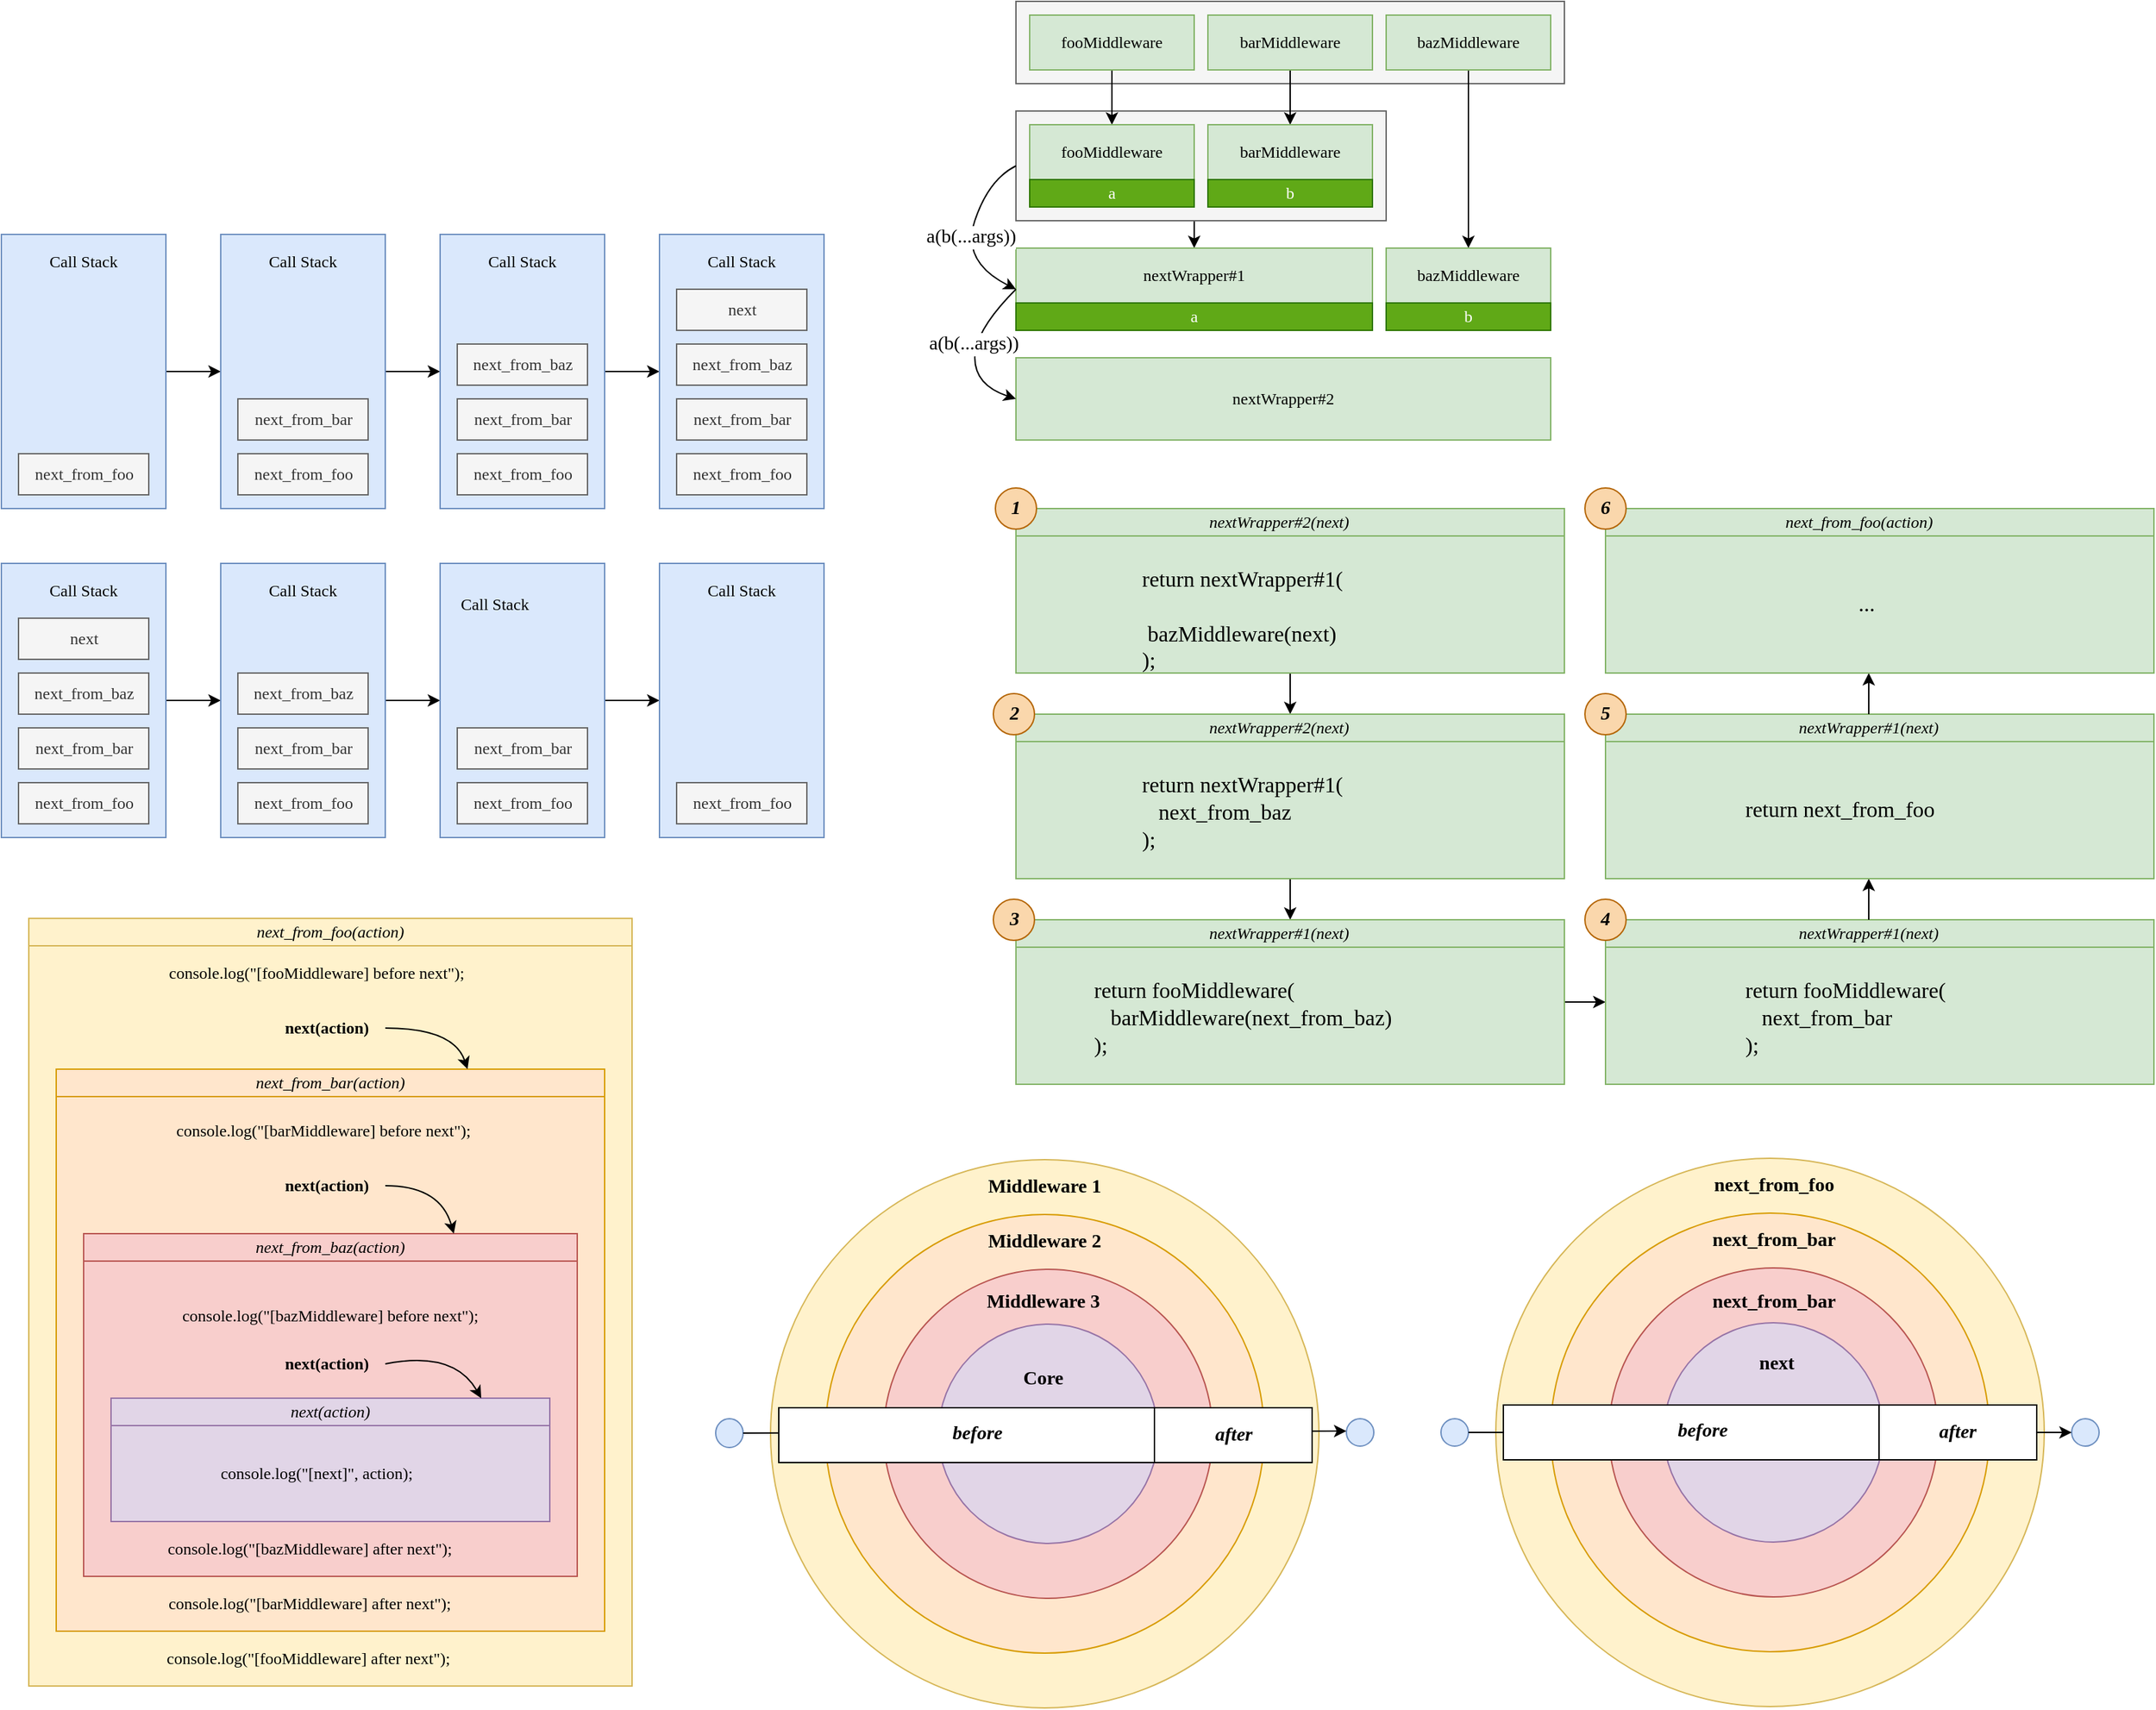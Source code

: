 <mxfile version="12.3.2" type="device" pages="1"><diagram id="9byrJRSOt-h7CzCSU6AL" name="第 1 页"><mxGraphModel dx="1186" dy="600" grid="1" gridSize="10" guides="1" tooltips="1" connect="1" arrows="1" fold="1" page="1" pageScale="1" pageWidth="850" pageHeight="1100" math="0" shadow="0"><root><mxCell id="0"/><mxCell id="1" parent="0"/><mxCell id="DPBOcUH_coimcMiVugXV-199" style="edgeStyle=orthogonalEdgeStyle;rounded=0;orthogonalLoop=1;jettySize=auto;html=1;exitX=0.5;exitY=1;exitDx=0;exitDy=0;entryX=0.5;entryY=0;entryDx=0;entryDy=0;strokeWidth=1;fontFamily=Verdana;fontSize=14;" parent="1" source="DPBOcUH_coimcMiVugXV-177" target="DPBOcUH_coimcMiVugXV-184" edge="1"><mxGeometry relative="1" as="geometry"/></mxCell><mxCell id="DPBOcUH_coimcMiVugXV-177" value="" style="rounded=0;whiteSpace=wrap;html=1;fontFamily=Verdana;fontSize=14;fillColor=#f5f5f5;strokeColor=#666666;fontColor=#333333;" parent="1" vertex="1"><mxGeometry x="780" y="150" width="270" height="80" as="geometry"/></mxCell><mxCell id="DPBOcUH_coimcMiVugXV-5" value="" style="rounded=0;whiteSpace=wrap;html=1;fillColor=#f5f5f5;strokeColor=#666666;fontColor=#333333;fontFamily=Verdana;" parent="1" vertex="1"><mxGeometry x="780" y="70" width="400" height="60" as="geometry"/></mxCell><mxCell id="DPBOcUH_coimcMiVugXV-201" style="edgeStyle=orthogonalEdgeStyle;rounded=0;orthogonalLoop=1;jettySize=auto;html=1;exitX=0.5;exitY=1;exitDx=0;exitDy=0;strokeWidth=1;fontFamily=Verdana;fontSize=14;" parent="1" source="DPBOcUH_coimcMiVugXV-1" target="DPBOcUH_coimcMiVugXV-8" edge="1"><mxGeometry relative="1" as="geometry"/></mxCell><mxCell id="DPBOcUH_coimcMiVugXV-1" value="fooMiddleware" style="rounded=0;whiteSpace=wrap;html=1;fillColor=#d5e8d4;strokeColor=#82b366;fontFamily=Verdana;" parent="1" vertex="1"><mxGeometry x="790" y="80" width="120" height="40" as="geometry"/></mxCell><mxCell id="DPBOcUH_coimcMiVugXV-200" style="edgeStyle=orthogonalEdgeStyle;rounded=0;orthogonalLoop=1;jettySize=auto;html=1;exitX=0.5;exitY=1;exitDx=0;exitDy=0;strokeWidth=1;fontFamily=Verdana;fontSize=14;" parent="1" source="DPBOcUH_coimcMiVugXV-3" target="DPBOcUH_coimcMiVugXV-186" edge="1"><mxGeometry relative="1" as="geometry"/></mxCell><mxCell id="DPBOcUH_coimcMiVugXV-3" value="bazMiddleware" style="rounded=0;whiteSpace=wrap;html=1;fillColor=#d5e8d4;strokeColor=#82b366;fontFamily=Verdana;" parent="1" vertex="1"><mxGeometry x="1050" y="80" width="120" height="40" as="geometry"/></mxCell><mxCell id="DPBOcUH_coimcMiVugXV-202" style="edgeStyle=orthogonalEdgeStyle;rounded=0;orthogonalLoop=1;jettySize=auto;html=1;exitX=0.5;exitY=1;exitDx=0;exitDy=0;strokeWidth=1;fontFamily=Verdana;fontSize=14;" parent="1" source="DPBOcUH_coimcMiVugXV-4" target="DPBOcUH_coimcMiVugXV-9" edge="1"><mxGeometry relative="1" as="geometry"/></mxCell><mxCell id="DPBOcUH_coimcMiVugXV-4" value="barMiddleware" style="rounded=0;whiteSpace=wrap;html=1;fillColor=#d5e8d4;strokeColor=#82b366;fontFamily=Verdana;" parent="1" vertex="1"><mxGeometry x="920" y="80" width="120" height="40" as="geometry"/></mxCell><mxCell id="DPBOcUH_coimcMiVugXV-8" value="fooMiddleware" style="rounded=0;whiteSpace=wrap;html=1;fillColor=#d5e8d4;strokeColor=#82b366;fontFamily=Verdana;" parent="1" vertex="1"><mxGeometry x="790" y="160" width="120" height="40" as="geometry"/></mxCell><mxCell id="DPBOcUH_coimcMiVugXV-9" value="barMiddleware" style="rounded=0;whiteSpace=wrap;html=1;fillColor=#d5e8d4;strokeColor=#82b366;fontFamily=Verdana;" parent="1" vertex="1"><mxGeometry x="920" y="160" width="120" height="40" as="geometry"/></mxCell><mxCell id="DPBOcUH_coimcMiVugXV-10" value="a" style="rounded=0;whiteSpace=wrap;html=1;fillColor=#60a917;strokeColor=#2D7600;fontColor=#ffffff;fontFamily=Verdana;" parent="1" vertex="1"><mxGeometry x="790" y="200" width="120" height="20" as="geometry"/></mxCell><mxCell id="DPBOcUH_coimcMiVugXV-11" value="b" style="rounded=0;whiteSpace=wrap;html=1;fillColor=#60a917;strokeColor=#2D7600;fontColor=#ffffff;fontFamily=Verdana;" parent="1" vertex="1"><mxGeometry x="920" y="200" width="120" height="20" as="geometry"/></mxCell><mxCell id="DPBOcUH_coimcMiVugXV-36" value="" style="edgeStyle=orthogonalEdgeStyle;rounded=0;orthogonalLoop=1;jettySize=auto;html=1;exitX=1;exitY=0.5;exitDx=0;exitDy=0;entryX=0;entryY=0.5;entryDx=0;entryDy=0;fontFamily=Verdana;" parent="1" source="DPBOcUH_coimcMiVugXV-26" target="DPBOcUH_coimcMiVugXV-32" edge="1"><mxGeometry relative="1" as="geometry"/></mxCell><mxCell id="DPBOcUH_coimcMiVugXV-26" value="" style="rounded=0;whiteSpace=wrap;html=1;fillColor=#dae8fc;strokeColor=#6c8ebf;fontFamily=Verdana;" parent="1" vertex="1"><mxGeometry x="40" y="240" width="120" height="200" as="geometry"/></mxCell><mxCell id="DPBOcUH_coimcMiVugXV-27" value="Call Stack" style="text;html=1;strokeColor=none;fillColor=none;align=center;verticalAlign=middle;whiteSpace=wrap;rounded=0;fontFamily=Verdana;" parent="1" vertex="1"><mxGeometry x="65" y="250" width="70" height="20" as="geometry"/></mxCell><mxCell id="DPBOcUH_coimcMiVugXV-28" value="next_from_foo" style="rounded=0;whiteSpace=wrap;html=1;fillColor=#f5f5f5;strokeColor=#666666;fontColor=#333333;fontFamily=Verdana;" parent="1" vertex="1"><mxGeometry x="52.5" y="400" width="95" height="30" as="geometry"/></mxCell><mxCell id="DPBOcUH_coimcMiVugXV-46" style="edgeStyle=orthogonalEdgeStyle;rounded=0;orthogonalLoop=1;jettySize=auto;html=1;exitX=1;exitY=0.5;exitDx=0;exitDy=0;entryX=0;entryY=0.5;entryDx=0;entryDy=0;fontFamily=Verdana;" parent="1" source="DPBOcUH_coimcMiVugXV-32" target="DPBOcUH_coimcMiVugXV-38" edge="1"><mxGeometry relative="1" as="geometry"/></mxCell><mxCell id="DPBOcUH_coimcMiVugXV-32" value="" style="rounded=0;whiteSpace=wrap;html=1;fillColor=#dae8fc;strokeColor=#6c8ebf;fontFamily=Verdana;" parent="1" vertex="1"><mxGeometry x="200" y="240" width="120" height="200" as="geometry"/></mxCell><mxCell id="DPBOcUH_coimcMiVugXV-33" value="Call Stack" style="text;html=1;strokeColor=none;fillColor=none;align=center;verticalAlign=middle;whiteSpace=wrap;rounded=0;fontFamily=Verdana;" parent="1" vertex="1"><mxGeometry x="220" y="250" width="80" height="20" as="geometry"/></mxCell><mxCell id="DPBOcUH_coimcMiVugXV-34" value="next_from_foo" style="rounded=0;whiteSpace=wrap;html=1;fillColor=#f5f5f5;strokeColor=#666666;fontColor=#333333;fontFamily=Verdana;" parent="1" vertex="1"><mxGeometry x="212.5" y="400" width="95" height="30" as="geometry"/></mxCell><mxCell id="DPBOcUH_coimcMiVugXV-35" value="next_from_bar" style="rounded=0;whiteSpace=wrap;html=1;fillColor=#f5f5f5;strokeColor=#666666;fontColor=#333333;fontFamily=Verdana;" parent="1" vertex="1"><mxGeometry x="212.5" y="360" width="95" height="30" as="geometry"/></mxCell><mxCell id="DPBOcUH_coimcMiVugXV-59" style="edgeStyle=orthogonalEdgeStyle;rounded=0;orthogonalLoop=1;jettySize=auto;html=1;exitX=1;exitY=0.5;exitDx=0;exitDy=0;fontFamily=Verdana;" parent="1" source="DPBOcUH_coimcMiVugXV-38" target="DPBOcUH_coimcMiVugXV-54" edge="1"><mxGeometry relative="1" as="geometry"/></mxCell><mxCell id="DPBOcUH_coimcMiVugXV-38" value="" style="rounded=0;whiteSpace=wrap;html=1;fillColor=#dae8fc;strokeColor=#6c8ebf;fontFamily=Verdana;" parent="1" vertex="1"><mxGeometry x="360" y="240" width="120" height="200" as="geometry"/></mxCell><mxCell id="DPBOcUH_coimcMiVugXV-39" value="Call Stack" style="text;html=1;strokeColor=none;fillColor=none;align=center;verticalAlign=middle;whiteSpace=wrap;rounded=0;fontFamily=Verdana;" parent="1" vertex="1"><mxGeometry x="385" y="250" width="70" height="20" as="geometry"/></mxCell><mxCell id="DPBOcUH_coimcMiVugXV-40" value="next_from_foo" style="rounded=0;whiteSpace=wrap;html=1;fillColor=#f5f5f5;strokeColor=#666666;fontColor=#333333;fontFamily=Verdana;" parent="1" vertex="1"><mxGeometry x="372.5" y="400" width="95" height="30" as="geometry"/></mxCell><mxCell id="DPBOcUH_coimcMiVugXV-41" value="next_from_bar" style="rounded=0;whiteSpace=wrap;html=1;fillColor=#f5f5f5;strokeColor=#666666;fontColor=#333333;fontFamily=Verdana;" parent="1" vertex="1"><mxGeometry x="372.5" y="360" width="95" height="30" as="geometry"/></mxCell><mxCell id="DPBOcUH_coimcMiVugXV-47" value="next_from_baz" style="rounded=0;whiteSpace=wrap;html=1;fillColor=#f5f5f5;strokeColor=#666666;fontColor=#333333;fontFamily=Verdana;" parent="1" vertex="1"><mxGeometry x="372.5" y="320" width="95" height="30" as="geometry"/></mxCell><mxCell id="DPBOcUH_coimcMiVugXV-54" value="" style="rounded=0;whiteSpace=wrap;html=1;fillColor=#dae8fc;strokeColor=#6c8ebf;fontFamily=Verdana;" parent="1" vertex="1"><mxGeometry x="520" y="240" width="120" height="200" as="geometry"/></mxCell><mxCell id="DPBOcUH_coimcMiVugXV-55" value="Call Stack" style="text;html=1;strokeColor=none;fillColor=none;align=center;verticalAlign=middle;whiteSpace=wrap;rounded=0;fontFamily=Verdana;" parent="1" vertex="1"><mxGeometry x="545" y="250" width="70" height="20" as="geometry"/></mxCell><mxCell id="DPBOcUH_coimcMiVugXV-56" value="next_from_foo" style="rounded=0;whiteSpace=wrap;html=1;fillColor=#f5f5f5;strokeColor=#666666;fontColor=#333333;fontFamily=Verdana;" parent="1" vertex="1"><mxGeometry x="532.5" y="400" width="95" height="30" as="geometry"/></mxCell><mxCell id="DPBOcUH_coimcMiVugXV-57" value="next_from_bar" style="rounded=0;whiteSpace=wrap;html=1;fillColor=#f5f5f5;strokeColor=#666666;fontColor=#333333;fontFamily=Verdana;" parent="1" vertex="1"><mxGeometry x="532.5" y="360" width="95" height="30" as="geometry"/></mxCell><mxCell id="DPBOcUH_coimcMiVugXV-58" value="next_from_baz" style="rounded=0;whiteSpace=wrap;html=1;fillColor=#f5f5f5;strokeColor=#666666;fontColor=#333333;fontFamily=Verdana;" parent="1" vertex="1"><mxGeometry x="532.5" y="320" width="95" height="30" as="geometry"/></mxCell><mxCell id="DPBOcUH_coimcMiVugXV-60" value="next" style="rounded=0;whiteSpace=wrap;html=1;fillColor=#f5f5f5;strokeColor=#666666;fontColor=#333333;fontFamily=Verdana;" parent="1" vertex="1"><mxGeometry x="532.5" y="280" width="95" height="30" as="geometry"/></mxCell><mxCell id="DPBOcUH_coimcMiVugXV-80" style="edgeStyle=orthogonalEdgeStyle;rounded=0;orthogonalLoop=1;jettySize=auto;html=1;exitX=1;exitY=0.5;exitDx=0;exitDy=0;entryX=0;entryY=0.5;entryDx=0;entryDy=0;fontFamily=Verdana;" parent="1" source="DPBOcUH_coimcMiVugXV-62" target="DPBOcUH_coimcMiVugXV-68" edge="1"><mxGeometry relative="1" as="geometry"/></mxCell><mxCell id="DPBOcUH_coimcMiVugXV-62" value="" style="rounded=0;whiteSpace=wrap;html=1;fillColor=#dae8fc;strokeColor=#6c8ebf;fontFamily=Verdana;" parent="1" vertex="1"><mxGeometry x="40" y="480" width="120" height="200" as="geometry"/></mxCell><mxCell id="DPBOcUH_coimcMiVugXV-63" value="Call Stack" style="text;html=1;strokeColor=none;fillColor=none;align=center;verticalAlign=middle;whiteSpace=wrap;rounded=0;fontFamily=Verdana;" parent="1" vertex="1"><mxGeometry x="65" y="490" width="70" height="20" as="geometry"/></mxCell><mxCell id="DPBOcUH_coimcMiVugXV-64" value="next_from_foo" style="rounded=0;whiteSpace=wrap;html=1;fillColor=#f5f5f5;strokeColor=#666666;fontColor=#333333;fontFamily=Verdana;" parent="1" vertex="1"><mxGeometry x="52.5" y="640" width="95" height="30" as="geometry"/></mxCell><mxCell id="DPBOcUH_coimcMiVugXV-65" value="next_from_bar" style="rounded=0;whiteSpace=wrap;html=1;fillColor=#f5f5f5;strokeColor=#666666;fontColor=#333333;fontFamily=Verdana;" parent="1" vertex="1"><mxGeometry x="52.5" y="600" width="95" height="30" as="geometry"/></mxCell><mxCell id="DPBOcUH_coimcMiVugXV-66" value="next_from_baz" style="rounded=0;whiteSpace=wrap;html=1;fillColor=#f5f5f5;strokeColor=#666666;fontColor=#333333;fontFamily=Verdana;" parent="1" vertex="1"><mxGeometry x="52.5" y="560" width="95" height="30" as="geometry"/></mxCell><mxCell id="DPBOcUH_coimcMiVugXV-67" value="next" style="rounded=0;whiteSpace=wrap;html=1;fillColor=#f5f5f5;strokeColor=#666666;fontColor=#333333;fontFamily=Verdana;" parent="1" vertex="1"><mxGeometry x="52.5" y="520" width="95" height="30" as="geometry"/></mxCell><mxCell id="DPBOcUH_coimcMiVugXV-81" style="edgeStyle=orthogonalEdgeStyle;rounded=0;orthogonalLoop=1;jettySize=auto;html=1;exitX=1;exitY=0.5;exitDx=0;exitDy=0;entryX=0;entryY=0.5;entryDx=0;entryDy=0;fontFamily=Verdana;" parent="1" source="DPBOcUH_coimcMiVugXV-68" target="DPBOcUH_coimcMiVugXV-73" edge="1"><mxGeometry relative="1" as="geometry"/></mxCell><mxCell id="DPBOcUH_coimcMiVugXV-68" value="" style="rounded=0;whiteSpace=wrap;html=1;fillColor=#dae8fc;strokeColor=#6c8ebf;fontFamily=Verdana;" parent="1" vertex="1"><mxGeometry x="200" y="480" width="120" height="200" as="geometry"/></mxCell><mxCell id="DPBOcUH_coimcMiVugXV-69" value="Call Stack" style="text;html=1;strokeColor=none;fillColor=none;align=center;verticalAlign=middle;whiteSpace=wrap;rounded=0;fontFamily=Verdana;" parent="1" vertex="1"><mxGeometry x="225" y="490" width="70" height="20" as="geometry"/></mxCell><mxCell id="DPBOcUH_coimcMiVugXV-70" value="next_from_foo" style="rounded=0;whiteSpace=wrap;html=1;fillColor=#f5f5f5;strokeColor=#666666;fontColor=#333333;fontFamily=Verdana;" parent="1" vertex="1"><mxGeometry x="212.5" y="640" width="95" height="30" as="geometry"/></mxCell><mxCell id="DPBOcUH_coimcMiVugXV-71" value="next_from_bar" style="rounded=0;whiteSpace=wrap;html=1;fillColor=#f5f5f5;strokeColor=#666666;fontColor=#333333;fontFamily=Verdana;" parent="1" vertex="1"><mxGeometry x="212.5" y="600" width="95" height="30" as="geometry"/></mxCell><mxCell id="DPBOcUH_coimcMiVugXV-72" value="next_from_baz" style="rounded=0;whiteSpace=wrap;html=1;fillColor=#f5f5f5;strokeColor=#666666;fontColor=#333333;fontFamily=Verdana;" parent="1" vertex="1"><mxGeometry x="212.5" y="560" width="95" height="30" as="geometry"/></mxCell><mxCell id="DPBOcUH_coimcMiVugXV-82" style="edgeStyle=orthogonalEdgeStyle;rounded=0;orthogonalLoop=1;jettySize=auto;html=1;exitX=1;exitY=0.5;exitDx=0;exitDy=0;entryX=0;entryY=0.5;entryDx=0;entryDy=0;fontFamily=Verdana;" parent="1" source="DPBOcUH_coimcMiVugXV-73" target="DPBOcUH_coimcMiVugXV-77" edge="1"><mxGeometry relative="1" as="geometry"/></mxCell><mxCell id="DPBOcUH_coimcMiVugXV-73" value="" style="rounded=0;whiteSpace=wrap;html=1;fillColor=#dae8fc;strokeColor=#6c8ebf;fontFamily=Verdana;" parent="1" vertex="1"><mxGeometry x="360" y="480" width="120" height="200" as="geometry"/></mxCell><mxCell id="DPBOcUH_coimcMiVugXV-74" value="Call Stack" style="text;html=1;strokeColor=none;fillColor=none;align=center;verticalAlign=middle;whiteSpace=wrap;rounded=0;fontFamily=Verdana;" parent="1" vertex="1"><mxGeometry x="365" y="500" width="70" height="20" as="geometry"/></mxCell><mxCell id="DPBOcUH_coimcMiVugXV-75" value="next_from_foo" style="rounded=0;whiteSpace=wrap;html=1;fillColor=#f5f5f5;strokeColor=#666666;fontColor=#333333;fontFamily=Verdana;" parent="1" vertex="1"><mxGeometry x="372.5" y="640" width="95" height="30" as="geometry"/></mxCell><mxCell id="DPBOcUH_coimcMiVugXV-76" value="next_from_bar" style="rounded=0;whiteSpace=wrap;html=1;fillColor=#f5f5f5;strokeColor=#666666;fontColor=#333333;fontFamily=Verdana;" parent="1" vertex="1"><mxGeometry x="372.5" y="600" width="95" height="30" as="geometry"/></mxCell><mxCell id="DPBOcUH_coimcMiVugXV-77" value="" style="rounded=0;whiteSpace=wrap;html=1;fillColor=#dae8fc;strokeColor=#6c8ebf;fontFamily=Verdana;" parent="1" vertex="1"><mxGeometry x="520" y="480" width="120" height="200" as="geometry"/></mxCell><mxCell id="DPBOcUH_coimcMiVugXV-79" value="next_from_foo" style="rounded=0;whiteSpace=wrap;html=1;fillColor=#f5f5f5;strokeColor=#666666;fontColor=#333333;fontFamily=Verdana;imageWidth=24;" parent="1" vertex="1"><mxGeometry x="532.5" y="640" width="95" height="30" as="geometry"/></mxCell><mxCell id="DPBOcUH_coimcMiVugXV-83" value="" style="rounded=0;whiteSpace=wrap;html=1;fillColor=#fff2cc;strokeColor=#d6b656;fontFamily=Verdana;" parent="1" vertex="1"><mxGeometry x="60" y="739" width="440" height="560" as="geometry"/></mxCell><mxCell id="DPBOcUH_coimcMiVugXV-86" value="&lt;i&gt;next_from_foo(action)&lt;/i&gt;" style="rounded=0;whiteSpace=wrap;html=1;fillColor=#fff2cc;fontFamily=Verdana;strokeColor=#d6b656;" parent="1" vertex="1"><mxGeometry x="60" y="739" width="440" height="20" as="geometry"/></mxCell><mxCell id="DPBOcUH_coimcMiVugXV-88" value="" style="rounded=0;whiteSpace=wrap;html=1;fillColor=#ffe6cc;strokeColor=#d79b00;fontFamily=Verdana;" parent="1" vertex="1"><mxGeometry x="80" y="849" width="400" height="410" as="geometry"/></mxCell><mxCell id="DPBOcUH_coimcMiVugXV-89" value="&lt;i&gt;next_from_bar(action)&lt;/i&gt;" style="rounded=0;whiteSpace=wrap;html=1;fillColor=#ffe6cc;fontFamily=Verdana;strokeColor=#d79b00;" parent="1" vertex="1"><mxGeometry x="80" y="849" width="400" height="20" as="geometry"/></mxCell><mxCell id="DPBOcUH_coimcMiVugXV-90" value="" style="rounded=0;whiteSpace=wrap;html=1;fillColor=#f8cecc;strokeColor=#b85450;fontFamily=Verdana;" parent="1" vertex="1"><mxGeometry x="100" y="969" width="360" height="250" as="geometry"/></mxCell><mxCell id="DPBOcUH_coimcMiVugXV-91" value="&lt;i&gt;next_from_baz&lt;/i&gt;&lt;i&gt;(action)&lt;/i&gt;" style="rounded=0;whiteSpace=wrap;html=1;fillColor=#f8cecc;fontFamily=Verdana;strokeColor=#b85450;" parent="1" vertex="1"><mxGeometry x="100" y="969" width="360" height="20" as="geometry"/></mxCell><mxCell id="DPBOcUH_coimcMiVugXV-92" value="" style="rounded=0;whiteSpace=wrap;html=1;fillColor=#e1d5e7;strokeColor=#9673a6;fontFamily=Verdana;" parent="1" vertex="1"><mxGeometry x="120" y="1089" width="320" height="90" as="geometry"/></mxCell><mxCell id="DPBOcUH_coimcMiVugXV-93" value="&lt;i&gt;next&lt;/i&gt;&lt;i&gt;(action)&lt;/i&gt;" style="rounded=0;whiteSpace=wrap;html=1;fillColor=#e1d5e7;fontFamily=Verdana;strokeColor=#9673a6;" parent="1" vertex="1"><mxGeometry x="120" y="1089" width="320" height="20" as="geometry"/></mxCell><mxCell id="DPBOcUH_coimcMiVugXV-94" value="console.log(&quot;[fooMiddleware] before next&quot;);" style="text;html=1;strokeColor=none;fillColor=none;align=center;verticalAlign=middle;whiteSpace=wrap;rounded=0;fontFamily=Verdana;" parent="1" vertex="1"><mxGeometry x="95" y="769" width="350" height="20" as="geometry"/></mxCell><mxCell id="DPBOcUH_coimcMiVugXV-95" value="console.log(&quot;[barMiddleware] before next&quot;);" style="text;html=1;strokeColor=none;fillColor=none;align=center;verticalAlign=middle;whiteSpace=wrap;rounded=0;fontFamily=Verdana;" parent="1" vertex="1"><mxGeometry x="100" y="884" width="350" height="20" as="geometry"/></mxCell><mxCell id="DPBOcUH_coimcMiVugXV-96" value="console.log(&quot;[bazMiddleware] before next&quot;);" style="text;html=1;strokeColor=none;fillColor=none;align=center;verticalAlign=middle;whiteSpace=wrap;rounded=0;fontFamily=Verdana;" parent="1" vertex="1"><mxGeometry x="105" y="1019" width="350" height="20" as="geometry"/></mxCell><mxCell id="DPBOcUH_coimcMiVugXV-97" value="console.log(&quot;[next]&quot;, action);" style="text;html=1;strokeColor=none;fillColor=none;align=center;verticalAlign=middle;whiteSpace=wrap;rounded=0;fontFamily=Verdana;" parent="1" vertex="1"><mxGeometry x="95" y="1134" width="350" height="20" as="geometry"/></mxCell><mxCell id="DPBOcUH_coimcMiVugXV-98" value="console.log(&quot;[bazMiddleware] after next&quot;);" style="text;html=1;strokeColor=none;fillColor=none;align=center;verticalAlign=middle;whiteSpace=wrap;rounded=0;fontFamily=Verdana;" parent="1" vertex="1"><mxGeometry x="90" y="1189" width="350" height="20" as="geometry"/></mxCell><mxCell id="DPBOcUH_coimcMiVugXV-99" value="console.log(&quot;[barMiddleware] after next&quot;);" style="text;html=1;strokeColor=none;fillColor=none;align=center;verticalAlign=middle;whiteSpace=wrap;rounded=0;fontFamily=Verdana;" parent="1" vertex="1"><mxGeometry x="90" y="1229" width="350" height="20" as="geometry"/></mxCell><mxCell id="DPBOcUH_coimcMiVugXV-100" value="&amp;nbsp;console.log(&quot;[fooMiddleware] after next&quot;);" style="text;html=1;strokeColor=none;fillColor=none;align=center;verticalAlign=middle;whiteSpace=wrap;rounded=0;fontFamily=Verdana;" parent="1" vertex="1"><mxGeometry x="85" y="1269" width="355" height="20" as="geometry"/></mxCell><mxCell id="DPBOcUH_coimcMiVugXV-103" value="Call Stack" style="text;html=1;strokeColor=none;fillColor=none;align=center;verticalAlign=middle;whiteSpace=wrap;rounded=0;fontFamily=Verdana;" parent="1" vertex="1"><mxGeometry x="545" y="490" width="70" height="20" as="geometry"/></mxCell><mxCell id="DPBOcUH_coimcMiVugXV-105" value="&lt;b&gt;next(action)&lt;/b&gt;" style="text;html=1;strokeColor=none;fillColor=none;align=center;verticalAlign=middle;whiteSpace=wrap;rounded=0;fontFamily=Verdana;" parent="1" vertex="1"><mxGeometry x="235" y="804" width="85" height="30" as="geometry"/></mxCell><mxCell id="DPBOcUH_coimcMiVugXV-110" value="" style="curved=1;endArrow=classic;html=1;strokeWidth=1;fontFamily=Verdana;fontSize=14;exitX=1;exitY=0.5;exitDx=0;exitDy=0;entryX=0.75;entryY=0;entryDx=0;entryDy=0;" parent="1" source="DPBOcUH_coimcMiVugXV-105" target="DPBOcUH_coimcMiVugXV-89" edge="1"><mxGeometry width="50" height="50" relative="1" as="geometry"><mxPoint x="330" y="929" as="sourcePoint"/><mxPoint x="530" y="812" as="targetPoint"/><Array as="points"><mxPoint x="370" y="819"/></Array></mxGeometry></mxCell><mxCell id="DPBOcUH_coimcMiVugXV-112" value="&lt;b&gt;next(action)&lt;/b&gt;" style="text;html=1;strokeColor=none;fillColor=none;align=center;verticalAlign=middle;whiteSpace=wrap;rounded=0;fontFamily=Verdana;" parent="1" vertex="1"><mxGeometry x="235" y="919" width="85" height="30" as="geometry"/></mxCell><mxCell id="DPBOcUH_coimcMiVugXV-113" value="" style="curved=1;endArrow=classic;html=1;strokeWidth=1;fontFamily=Verdana;fontSize=14;exitX=1;exitY=0.5;exitDx=0;exitDy=0;entryX=0.75;entryY=0;entryDx=0;entryDy=0;" parent="1" source="DPBOcUH_coimcMiVugXV-112" target="DPBOcUH_coimcMiVugXV-91" edge="1"><mxGeometry width="50" height="50" relative="1" as="geometry"><mxPoint x="335" y="814" as="sourcePoint"/><mxPoint x="390" y="829" as="targetPoint"/><Array as="points"><mxPoint x="360" y="934"/></Array></mxGeometry></mxCell><mxCell id="DPBOcUH_coimcMiVugXV-114" value="&lt;b&gt;next(action)&lt;/b&gt;" style="text;html=1;strokeColor=none;fillColor=none;align=center;verticalAlign=middle;whiteSpace=wrap;rounded=0;fontFamily=Verdana;" parent="1" vertex="1"><mxGeometry x="235" y="1049" width="85" height="30" as="geometry"/></mxCell><mxCell id="DPBOcUH_coimcMiVugXV-116" value="" style="curved=1;endArrow=classic;html=1;strokeWidth=1;fontFamily=Verdana;fontSize=14;exitX=1;exitY=0.5;exitDx=0;exitDy=0;" parent="1" source="DPBOcUH_coimcMiVugXV-114" edge="1"><mxGeometry width="50" height="50" relative="1" as="geometry"><mxPoint x="350" y="1089" as="sourcePoint"/><mxPoint x="390" y="1089" as="targetPoint"/><Array as="points"><mxPoint x="370" y="1054"/></Array></mxGeometry></mxCell><mxCell id="DPBOcUH_coimcMiVugXV-117" value="" style="ellipse;whiteSpace=wrap;html=1;fontFamily=Verdana;fontSize=14;fillColor=#fff2cc;strokeColor=#d6b656;" parent="1" vertex="1"><mxGeometry x="601" y="915" width="400" height="400" as="geometry"/></mxCell><mxCell id="DPBOcUH_coimcMiVugXV-118" value="" style="ellipse;whiteSpace=wrap;html=1;fontFamily=Verdana;fontSize=14;fillColor=#ffe6cc;strokeColor=#d79b00;" parent="1" vertex="1"><mxGeometry x="641" y="955" width="320" height="320" as="geometry"/></mxCell><mxCell id="DPBOcUH_coimcMiVugXV-119" value="" style="ellipse;whiteSpace=wrap;html=1;fontFamily=Verdana;fontSize=14;fillColor=#f8cecc;strokeColor=#b85450;" parent="1" vertex="1"><mxGeometry x="683.5" y="995" width="240" height="240" as="geometry"/></mxCell><mxCell id="DPBOcUH_coimcMiVugXV-120" value="" style="ellipse;whiteSpace=wrap;html=1;fontFamily=Verdana;fontSize=14;fillColor=#e1d5e7;strokeColor=#9673a6;" parent="1" vertex="1"><mxGeometry x="723.5" y="1035" width="160" height="160" as="geometry"/></mxCell><mxCell id="DPBOcUH_coimcMiVugXV-123" value="" style="endArrow=classic;html=1;strokeWidth=1;fontFamily=Verdana;fontSize=14;" parent="1" source="DPBOcUH_coimcMiVugXV-127" edge="1"><mxGeometry width="50" height="50" relative="1" as="geometry"><mxPoint x="561" y="1114" as="sourcePoint"/><mxPoint x="1041" y="1114" as="targetPoint"/></mxGeometry></mxCell><mxCell id="DPBOcUH_coimcMiVugXV-125" value="" style="ellipse;whiteSpace=wrap;html=1;fontFamily=Verdana;fontSize=14;fillColor=#dae8fc;strokeColor=#6c8ebf;" parent="1" vertex="1"><mxGeometry x="561" y="1104" width="20" height="21" as="geometry"/></mxCell><mxCell id="DPBOcUH_coimcMiVugXV-127" value="" style="ellipse;whiteSpace=wrap;html=1;fontFamily=Verdana;fontSize=14;fillColor=#dae8fc;strokeColor=#6c8ebf;" parent="1" vertex="1"><mxGeometry x="1021" y="1104" width="20" height="20" as="geometry"/></mxCell><mxCell id="DPBOcUH_coimcMiVugXV-129" value="" style="endArrow=classic;html=1;strokeWidth=1;fontFamily=Verdana;fontSize=14;exitX=1;exitY=0.5;exitDx=0;exitDy=0;" parent="1" source="DPBOcUH_coimcMiVugXV-125" edge="1"><mxGeometry width="50" height="50" relative="1" as="geometry"><mxPoint x="586" y="1113" as="sourcePoint"/><mxPoint x="1021" y="1113" as="targetPoint"/></mxGeometry></mxCell><mxCell id="DPBOcUH_coimcMiVugXV-131" value="Middleware 1" style="text;html=1;strokeColor=none;fillColor=none;align=center;verticalAlign=middle;whiteSpace=wrap;rounded=0;fontFamily=Verdana;fontSize=14;fontStyle=1" parent="1" vertex="1"><mxGeometry x="737" y="925" width="128" height="20" as="geometry"/></mxCell><mxCell id="DPBOcUH_coimcMiVugXV-140" value="" style="ellipse;whiteSpace=wrap;html=1;fontFamily=Verdana;fontSize=14;fillColor=#fff2cc;strokeColor=#d6b656;" parent="1" vertex="1"><mxGeometry x="1130" y="914" width="400" height="400" as="geometry"/></mxCell><mxCell id="DPBOcUH_coimcMiVugXV-141" value="" style="ellipse;whiteSpace=wrap;html=1;fontFamily=Verdana;fontSize=14;fillColor=#ffe6cc;strokeColor=#d79b00;" parent="1" vertex="1"><mxGeometry x="1170" y="954" width="320" height="320" as="geometry"/></mxCell><mxCell id="DPBOcUH_coimcMiVugXV-142" value="" style="ellipse;whiteSpace=wrap;html=1;fontFamily=Verdana;fontSize=14;fillColor=#f8cecc;strokeColor=#b85450;fontStyle=1" parent="1" vertex="1"><mxGeometry x="1212.5" y="994" width="240" height="240" as="geometry"/></mxCell><mxCell id="DPBOcUH_coimcMiVugXV-143" value="" style="ellipse;whiteSpace=wrap;html=1;fontFamily=Verdana;fontSize=14;fillColor=#e1d5e7;strokeColor=#9673a6;fontStyle=1" parent="1" vertex="1"><mxGeometry x="1252.5" y="1034" width="160" height="160" as="geometry"/></mxCell><mxCell id="DPBOcUH_coimcMiVugXV-144" value="" style="endArrow=classic;html=1;strokeWidth=1;fontFamily=Verdana;fontSize=14;fontStyle=1" parent="1" source="DPBOcUH_coimcMiVugXV-147" edge="1"><mxGeometry width="50" height="50" relative="1" as="geometry"><mxPoint x="1090" y="1113" as="sourcePoint"/><mxPoint x="1570" y="1113" as="targetPoint"/></mxGeometry></mxCell><mxCell id="DPBOcUH_coimcMiVugXV-145" value="" style="ellipse;whiteSpace=wrap;html=1;fontFamily=Verdana;fontSize=14;fillColor=#dae8fc;strokeColor=#6c8ebf;" parent="1" vertex="1"><mxGeometry x="1090" y="1104" width="20" height="20" as="geometry"/></mxCell><mxCell id="DPBOcUH_coimcMiVugXV-146" value="" style="endArrow=classic;html=1;strokeWidth=1;fontFamily=Verdana;fontSize=14;" parent="1" target="DPBOcUH_coimcMiVugXV-145" edge="1"><mxGeometry width="50" height="50" relative="1" as="geometry"><mxPoint x="1090" y="1113" as="sourcePoint"/><mxPoint x="1570" y="1113" as="targetPoint"/></mxGeometry></mxCell><mxCell id="DPBOcUH_coimcMiVugXV-147" value="" style="ellipse;whiteSpace=wrap;html=1;fontFamily=Verdana;fontSize=14;fillColor=#dae8fc;strokeColor=#6c8ebf;fontStyle=1" parent="1" vertex="1"><mxGeometry x="1550" y="1104" width="20" height="20" as="geometry"/></mxCell><mxCell id="DPBOcUH_coimcMiVugXV-148" value="" style="endArrow=classic;html=1;strokeWidth=1;fontFamily=Verdana;fontSize=14;fontStyle=1" parent="1" source="DPBOcUH_coimcMiVugXV-145" target="DPBOcUH_coimcMiVugXV-147" edge="1"><mxGeometry width="50" height="50" relative="1" as="geometry"><mxPoint x="1110.0" y="1113.979" as="sourcePoint"/><mxPoint x="1570" y="1113" as="targetPoint"/></mxGeometry></mxCell><mxCell id="DPBOcUH_coimcMiVugXV-149" value="next" style="text;html=1;strokeColor=none;fillColor=none;align=center;verticalAlign=middle;whiteSpace=wrap;rounded=0;fontFamily=Verdana;fontSize=14;fontStyle=1" parent="1" vertex="1"><mxGeometry x="1315" y="1054" width="40" height="20" as="geometry"/></mxCell><mxCell id="DPBOcUH_coimcMiVugXV-150" value="next_from_foo" style="text;html=1;strokeColor=none;fillColor=none;align=center;verticalAlign=middle;whiteSpace=wrap;rounded=0;fontFamily=Verdana;fontSize=14;fontStyle=1" parent="1" vertex="1"><mxGeometry x="1312.5" y="924" width="40" height="20" as="geometry"/></mxCell><mxCell id="DPBOcUH_coimcMiVugXV-151" value="next_from_bar" style="text;html=1;strokeColor=none;fillColor=none;align=center;verticalAlign=middle;whiteSpace=wrap;rounded=0;fontFamily=Verdana;fontSize=14;fontStyle=1" parent="1" vertex="1"><mxGeometry x="1312.5" y="964" width="40" height="20" as="geometry"/></mxCell><mxCell id="DPBOcUH_coimcMiVugXV-152" value="next_from_bar" style="text;html=1;strokeColor=none;fillColor=none;align=center;verticalAlign=middle;whiteSpace=wrap;rounded=0;fontFamily=Verdana;fontSize=14;fontStyle=1" parent="1" vertex="1"><mxGeometry x="1312.5" y="1009" width="40" height="20" as="geometry"/></mxCell><mxCell id="DPBOcUH_coimcMiVugXV-157" value="Middleware 2" style="text;html=1;strokeColor=none;fillColor=none;align=center;verticalAlign=middle;whiteSpace=wrap;rounded=0;fontFamily=Verdana;fontSize=14;fontStyle=1" parent="1" vertex="1"><mxGeometry x="737" y="965" width="128" height="20" as="geometry"/></mxCell><mxCell id="DPBOcUH_coimcMiVugXV-158" value="Middleware 3" style="text;html=1;strokeColor=none;fillColor=none;align=center;verticalAlign=middle;whiteSpace=wrap;rounded=0;fontFamily=Verdana;fontSize=14;fontStyle=1" parent="1" vertex="1"><mxGeometry x="736" y="1009" width="128" height="20" as="geometry"/></mxCell><mxCell id="DPBOcUH_coimcMiVugXV-159" value="Core" style="text;html=1;strokeColor=none;fillColor=none;align=center;verticalAlign=middle;whiteSpace=wrap;rounded=0;fontFamily=Verdana;fontSize=14;fontStyle=1" parent="1" vertex="1"><mxGeometry x="736" y="1065" width="128" height="20" as="geometry"/></mxCell><mxCell id="DPBOcUH_coimcMiVugXV-160" value="" style="rounded=0;whiteSpace=wrap;html=1;fontFamily=Verdana;fontSize=14;" parent="1" vertex="1"><mxGeometry x="607" y="1096" width="284" height="40" as="geometry"/></mxCell><mxCell id="DPBOcUH_coimcMiVugXV-163" value="&lt;b&gt;&lt;i&gt;before&lt;/i&gt;&lt;/b&gt;" style="text;html=1;strokeColor=none;fillColor=none;align=center;verticalAlign=middle;whiteSpace=wrap;rounded=0;fontFamily=Verdana;fontSize=14;" parent="1" vertex="1"><mxGeometry x="688" y="1105" width="128" height="20" as="geometry"/></mxCell><mxCell id="DPBOcUH_coimcMiVugXV-164" value="" style="rounded=0;whiteSpace=wrap;html=1;fontFamily=Verdana;fontSize=14;" parent="1" vertex="1"><mxGeometry x="881" y="1096" width="115" height="40" as="geometry"/></mxCell><mxCell id="DPBOcUH_coimcMiVugXV-166" value="&lt;b&gt;&lt;i&gt;after&lt;/i&gt;&lt;/b&gt;" style="text;html=1;strokeColor=none;fillColor=none;align=center;verticalAlign=middle;whiteSpace=wrap;rounded=0;fontFamily=Verdana;fontSize=14;" parent="1" vertex="1"><mxGeometry x="874.5" y="1106" width="128" height="20" as="geometry"/></mxCell><mxCell id="DPBOcUH_coimcMiVugXV-173" value="" style="rounded=0;whiteSpace=wrap;html=1;fontFamily=Verdana;fontSize=14;" parent="1" vertex="1"><mxGeometry x="1135.5" y="1094" width="284" height="40" as="geometry"/></mxCell><mxCell id="DPBOcUH_coimcMiVugXV-174" value="&lt;b&gt;&lt;i&gt;before&lt;/i&gt;&lt;/b&gt;" style="text;html=1;strokeColor=none;fillColor=none;align=center;verticalAlign=middle;whiteSpace=wrap;rounded=0;fontFamily=Verdana;fontSize=14;" parent="1" vertex="1"><mxGeometry x="1216.5" y="1103" width="128" height="20" as="geometry"/></mxCell><mxCell id="DPBOcUH_coimcMiVugXV-175" value="" style="rounded=0;whiteSpace=wrap;html=1;fontFamily=Verdana;fontSize=14;" parent="1" vertex="1"><mxGeometry x="1409.5" y="1094" width="115" height="40" as="geometry"/></mxCell><mxCell id="DPBOcUH_coimcMiVugXV-176" value="&lt;b&gt;&lt;i&gt;after&lt;/i&gt;&lt;/b&gt;" style="text;html=1;strokeColor=none;fillColor=none;align=center;verticalAlign=middle;whiteSpace=wrap;rounded=0;fontFamily=Verdana;fontSize=14;" parent="1" vertex="1"><mxGeometry x="1403" y="1104" width="128" height="20" as="geometry"/></mxCell><mxCell id="DPBOcUH_coimcMiVugXV-184" value="nextWrapper#1" style="rounded=0;whiteSpace=wrap;html=1;fillColor=#d5e8d4;strokeColor=#82b366;fontFamily=Verdana;" parent="1" vertex="1"><mxGeometry x="780" y="250" width="260" height="40" as="geometry"/></mxCell><mxCell id="DPBOcUH_coimcMiVugXV-185" value="a" style="rounded=0;whiteSpace=wrap;html=1;fillColor=#60a917;strokeColor=#2D7600;fontColor=#ffffff;fontFamily=Verdana;" parent="1" vertex="1"><mxGeometry x="780" y="290" width="260" height="20" as="geometry"/></mxCell><mxCell id="DPBOcUH_coimcMiVugXV-186" value="bazMiddleware" style="rounded=0;whiteSpace=wrap;html=1;fillColor=#d5e8d4;strokeColor=#82b366;fontFamily=Verdana;" parent="1" vertex="1"><mxGeometry x="1050" y="250" width="120" height="40" as="geometry"/></mxCell><mxCell id="DPBOcUH_coimcMiVugXV-187" value="b" style="rounded=0;whiteSpace=wrap;html=1;fillColor=#60a917;strokeColor=#2D7600;fontColor=#ffffff;fontFamily=Verdana;" parent="1" vertex="1"><mxGeometry x="1050" y="290" width="120" height="20" as="geometry"/></mxCell><mxCell id="DPBOcUH_coimcMiVugXV-188" value="nextWrapper#2" style="rounded=0;whiteSpace=wrap;html=1;fillColor=#d5e8d4;strokeColor=#82b366;fontFamily=Verdana;" parent="1" vertex="1"><mxGeometry x="780" y="330" width="390" height="60" as="geometry"/></mxCell><mxCell id="DPBOcUH_coimcMiVugXV-191" value="" style="curved=1;endArrow=classic;html=1;strokeWidth=1;fontFamily=Verdana;fontSize=14;exitX=0;exitY=0.5;exitDx=0;exitDy=0;entryX=0;entryY=0.75;entryDx=0;entryDy=0;" parent="1" source="DPBOcUH_coimcMiVugXV-177" target="DPBOcUH_coimcMiVugXV-184" edge="1"><mxGeometry width="50" height="50" relative="1" as="geometry"><mxPoint x="790" y="110" as="sourcePoint"/><mxPoint x="790" y="200" as="targetPoint"/><Array as="points"><mxPoint x="760" y="200"/><mxPoint x="740" y="260"/></Array></mxGeometry></mxCell><mxCell id="DPBOcUH_coimcMiVugXV-196" value="a(b(...args))" style="text;html=1;align=center;verticalAlign=middle;resizable=0;points=[];;labelBackgroundColor=#ffffff;fontSize=14;fontFamily=Verdana;" parent="DPBOcUH_coimcMiVugXV-191" vertex="1" connectable="0"><mxGeometry x="0.018" y="1" relative="1" as="geometry"><mxPoint as="offset"/></mxGeometry></mxCell><mxCell id="DPBOcUH_coimcMiVugXV-193" value="" style="curved=1;endArrow=classic;html=1;strokeWidth=1;fontFamily=Verdana;fontSize=14;entryX=0;entryY=0.5;entryDx=0;entryDy=0;" parent="1" target="DPBOcUH_coimcMiVugXV-188" edge="1"><mxGeometry width="50" height="50" relative="1" as="geometry"><mxPoint x="780" y="280" as="sourcePoint"/><mxPoint x="750" y="320" as="targetPoint"/><Array as="points"><mxPoint x="750" y="310"/><mxPoint x="750" y="350"/></Array></mxGeometry></mxCell><mxCell id="DPBOcUH_coimcMiVugXV-198" value="a(b(...args))" style="text;html=1;align=center;verticalAlign=middle;resizable=0;points=[];;labelBackgroundColor=#ffffff;fontSize=14;fontFamily=Verdana;" parent="DPBOcUH_coimcMiVugXV-193" vertex="1" connectable="0"><mxGeometry x="-0.089" y="-1" relative="1" as="geometry"><mxPoint as="offset"/></mxGeometry></mxCell><mxCell id="DPBOcUH_coimcMiVugXV-211" style="edgeStyle=orthogonalEdgeStyle;rounded=0;orthogonalLoop=1;jettySize=auto;html=1;exitX=0.5;exitY=1;exitDx=0;exitDy=0;entryX=0.573;entryY=0;entryDx=0;entryDy=0;entryPerimeter=0;strokeWidth=1;fontFamily=Verdana;fontSize=14;" parent="1" source="DPBOcUH_coimcMiVugXV-203" target="DPBOcUH_coimcMiVugXV-209" edge="1"><mxGeometry relative="1" as="geometry"/></mxCell><mxCell id="DPBOcUH_coimcMiVugXV-203" value="" style="rounded=0;whiteSpace=wrap;html=1;fillColor=#d5e8d4;strokeColor=#82b366;fontFamily=Verdana;" parent="1" vertex="1"><mxGeometry x="780" y="440" width="400" height="120" as="geometry"/></mxCell><mxCell id="DPBOcUH_coimcMiVugXV-205" value="" style="rounded=0;whiteSpace=wrap;html=1;fontFamily=Verdana;fontSize=14;fontStyle=0;fillColor=#d5e8d4;strokeColor=#82b366;" parent="1" vertex="1"><mxGeometry x="780" y="440" width="400" height="20" as="geometry"/></mxCell><mxCell id="DPBOcUH_coimcMiVugXV-204" value="&lt;span style=&quot;font-size: 12px&quot;&gt;nextWrapper#2(next)&lt;/span&gt;" style="text;html=1;strokeColor=none;fillColor=none;align=center;verticalAlign=middle;whiteSpace=wrap;rounded=0;fontFamily=Verdana;fontSize=14;fontStyle=2" parent="1" vertex="1"><mxGeometry x="917" y="440" width="110" height="20" as="geometry"/></mxCell><mxCell id="DPBOcUH_coimcMiVugXV-206" value="&lt;font style=&quot;font-size: 16px&quot;&gt;return&amp;nbsp;&lt;span style=&quot;text-align: center ; white-space: normal&quot;&gt;nextWrapper#1&lt;/span&gt;(&lt;br&gt;&lt;span style=&quot;text-align: center ; white-space: normal&quot;&gt;&amp;nbsp; &amp;nbsp;bazMiddleware&lt;/span&gt;(next)&lt;br&gt;);&amp;nbsp;&lt;/font&gt;" style="text;html=1;fontSize=14;fontFamily=Verdana;" parent="1" vertex="1"><mxGeometry x="870" y="475" width="220" height="70" as="geometry"/></mxCell><mxCell id="DPBOcUH_coimcMiVugXV-218" style="edgeStyle=orthogonalEdgeStyle;rounded=0;orthogonalLoop=1;jettySize=auto;html=1;exitX=0.5;exitY=1;exitDx=0;exitDy=0;entryX=0.573;entryY=0;entryDx=0;entryDy=0;entryPerimeter=0;strokeWidth=1;fontFamily=Verdana;fontSize=14;" parent="1" source="DPBOcUH_coimcMiVugXV-207" target="DPBOcUH_coimcMiVugXV-215" edge="1"><mxGeometry relative="1" as="geometry"/></mxCell><mxCell id="DPBOcUH_coimcMiVugXV-207" value="" style="rounded=0;whiteSpace=wrap;html=1;fillColor=#d5e8d4;strokeColor=#82b366;fontFamily=Verdana;" parent="1" vertex="1"><mxGeometry x="780" y="590" width="400" height="120" as="geometry"/></mxCell><mxCell id="DPBOcUH_coimcMiVugXV-208" value="" style="rounded=0;whiteSpace=wrap;html=1;fontFamily=Verdana;fontSize=14;fontStyle=0;fillColor=#d5e8d4;strokeColor=#82b366;" parent="1" vertex="1"><mxGeometry x="780" y="590" width="400" height="20" as="geometry"/></mxCell><mxCell id="DPBOcUH_coimcMiVugXV-209" value="&lt;span style=&quot;font-size: 12px&quot;&gt;nextWrapper#2(next)&lt;/span&gt;" style="text;html=1;strokeColor=none;fillColor=none;align=center;verticalAlign=middle;whiteSpace=wrap;rounded=0;fontFamily=Verdana;fontSize=14;fontStyle=2" parent="1" vertex="1"><mxGeometry x="917" y="590" width="110" height="20" as="geometry"/></mxCell><mxCell id="DPBOcUH_coimcMiVugXV-210" value="&lt;font style=&quot;font-size: 16px&quot;&gt;return&amp;nbsp;&lt;span style=&quot;text-align: center ; white-space: normal&quot;&gt;nextWrapper#1&lt;/span&gt;(&lt;br&gt;&amp;nbsp; &amp;nbsp;next_from_baz&lt;br&gt;);&amp;nbsp;&lt;/font&gt;" style="text;html=1;fontSize=14;fontFamily=Verdana;" parent="1" vertex="1"><mxGeometry x="870" y="625" width="220" height="70" as="geometry"/></mxCell><mxCell id="DPBOcUH_coimcMiVugXV-225" style="edgeStyle=orthogonalEdgeStyle;rounded=0;orthogonalLoop=1;jettySize=auto;html=1;exitX=1;exitY=0.5;exitDx=0;exitDy=0;entryX=0;entryY=0.5;entryDx=0;entryDy=0;strokeWidth=1;fontFamily=Verdana;fontSize=14;" parent="1" source="DPBOcUH_coimcMiVugXV-213" target="DPBOcUH_coimcMiVugXV-220" edge="1"><mxGeometry relative="1" as="geometry"/></mxCell><mxCell id="DPBOcUH_coimcMiVugXV-213" value="" style="rounded=0;whiteSpace=wrap;html=1;fillColor=#d5e8d4;strokeColor=#82b366;fontFamily=Verdana;" parent="1" vertex="1"><mxGeometry x="780" y="740" width="400" height="120" as="geometry"/></mxCell><mxCell id="DPBOcUH_coimcMiVugXV-214" value="" style="rounded=0;whiteSpace=wrap;html=1;fontFamily=Verdana;fontSize=14;fontStyle=0;fillColor=#d5e8d4;strokeColor=#82b366;" parent="1" vertex="1"><mxGeometry x="780" y="740" width="400" height="20" as="geometry"/></mxCell><mxCell id="DPBOcUH_coimcMiVugXV-215" value="&lt;span style=&quot;font-size: 12px&quot;&gt;nextWrapper#1(next)&lt;/span&gt;" style="text;html=1;strokeColor=none;fillColor=none;align=center;verticalAlign=middle;whiteSpace=wrap;rounded=0;fontFamily=Verdana;fontSize=14;fontStyle=2" parent="1" vertex="1"><mxGeometry x="917" y="740" width="110" height="20" as="geometry"/></mxCell><mxCell id="DPBOcUH_coimcMiVugXV-216" value="&lt;div&gt;&lt;span style=&quot;font-size: 16px&quot;&gt;return &lt;span style=&quot;white-space: normal&quot;&gt;fooMiddleware&lt;/span&gt;&lt;/span&gt;&lt;span style=&quot;font-size: 16px&quot;&gt;(&lt;/span&gt;&lt;br&gt;&lt;/div&gt;&lt;font style=&quot;font-size: 16px&quot;&gt;&amp;nbsp; &amp;nbsp;barMiddleware(next_from_baz)&lt;br&gt;);&amp;nbsp;&lt;/font&gt;" style="text;html=1;fontSize=14;fontFamily=Verdana;align=left;" parent="1" vertex="1"><mxGeometry x="835" y="775" width="290" height="70" as="geometry"/></mxCell><mxCell id="DPBOcUH_coimcMiVugXV-220" value="" style="rounded=0;whiteSpace=wrap;html=1;fillColor=#d5e8d4;strokeColor=#82b366;fontFamily=Verdana;" parent="1" vertex="1"><mxGeometry x="1210" y="740" width="400" height="120" as="geometry"/></mxCell><mxCell id="DPBOcUH_coimcMiVugXV-221" value="" style="rounded=0;whiteSpace=wrap;html=1;fontFamily=Verdana;fontSize=14;fontStyle=0;fillColor=#d5e8d4;strokeColor=#82b366;" parent="1" vertex="1"><mxGeometry x="1210" y="740" width="400" height="20" as="geometry"/></mxCell><mxCell id="DPBOcUH_coimcMiVugXV-234" style="edgeStyle=orthogonalEdgeStyle;rounded=0;orthogonalLoop=1;jettySize=auto;html=1;exitX=0.5;exitY=0;exitDx=0;exitDy=0;entryX=0.48;entryY=1;entryDx=0;entryDy=0;entryPerimeter=0;strokeWidth=1;fontFamily=Verdana;fontSize=14;" parent="1" source="DPBOcUH_coimcMiVugXV-222" target="DPBOcUH_coimcMiVugXV-230" edge="1"><mxGeometry relative="1" as="geometry"/></mxCell><mxCell id="DPBOcUH_coimcMiVugXV-222" value="&lt;span style=&quot;font-size: 12px&quot;&gt;nextWrapper#1(next)&lt;/span&gt;" style="text;html=1;strokeColor=none;fillColor=none;align=center;verticalAlign=middle;whiteSpace=wrap;rounded=0;fontFamily=Verdana;fontSize=14;fontStyle=2" parent="1" vertex="1"><mxGeometry x="1347" y="740" width="110" height="20" as="geometry"/></mxCell><mxCell id="DPBOcUH_coimcMiVugXV-223" value="&lt;div style=&quot;text-align: justify&quot;&gt;&lt;span style=&quot;font-size: 16px&quot;&gt;return fooMiddleware(&lt;/span&gt;&lt;/div&gt;&lt;div style=&quot;text-align: justify&quot;&gt;&lt;span style=&quot;font-size: 16px&quot;&gt;&amp;nbsp; &amp;nbsp;next_from_bar&lt;/span&gt;&lt;/div&gt;&lt;div style=&quot;text-align: justify&quot;&gt;&lt;span style=&quot;font-size: 16px&quot;&gt;);&lt;/span&gt;&lt;/div&gt;" style="text;html=1;fontSize=14;fontFamily=Verdana;" parent="1" vertex="1"><mxGeometry x="1310" y="775" width="190" height="70" as="geometry"/></mxCell><mxCell id="DPBOcUH_coimcMiVugXV-230" value="" style="rounded=0;whiteSpace=wrap;html=1;fillColor=#d5e8d4;strokeColor=#82b366;fontFamily=Verdana;" parent="1" vertex="1"><mxGeometry x="1210" y="590" width="400" height="120" as="geometry"/></mxCell><mxCell id="DPBOcUH_coimcMiVugXV-231" value="" style="rounded=0;whiteSpace=wrap;html=1;fontFamily=Verdana;fontSize=14;fontStyle=0;fillColor=#d5e8d4;strokeColor=#82b366;" parent="1" vertex="1"><mxGeometry x="1210" y="590" width="400" height="20" as="geometry"/></mxCell><mxCell id="DPBOcUH_coimcMiVugXV-240" style="edgeStyle=orthogonalEdgeStyle;rounded=0;orthogonalLoop=1;jettySize=auto;html=1;exitX=0.5;exitY=0;exitDx=0;exitDy=0;entryX=0.48;entryY=1;entryDx=0;entryDy=0;entryPerimeter=0;strokeWidth=1;fontFamily=Verdana;fontSize=14;" parent="1" source="DPBOcUH_coimcMiVugXV-232" target="DPBOcUH_coimcMiVugXV-235" edge="1"><mxGeometry relative="1" as="geometry"/></mxCell><mxCell id="DPBOcUH_coimcMiVugXV-232" value="&lt;span style=&quot;font-size: 12px&quot;&gt;nextWrapper#1(next)&lt;/span&gt;" style="text;html=1;strokeColor=none;fillColor=none;align=center;verticalAlign=middle;whiteSpace=wrap;rounded=0;fontFamily=Verdana;fontSize=14;fontStyle=2" parent="1" vertex="1"><mxGeometry x="1347" y="590" width="110" height="20" as="geometry"/></mxCell><mxCell id="DPBOcUH_coimcMiVugXV-233" value="&lt;div style=&quot;text-align: justify&quot;&gt;&lt;span style=&quot;font-size: 16px&quot;&gt;return next_from_foo&lt;/span&gt;&lt;/div&gt;" style="text;html=1;fontSize=14;fontFamily=Verdana;" parent="1" vertex="1"><mxGeometry x="1310" y="642.5" width="180" height="35" as="geometry"/></mxCell><mxCell id="DPBOcUH_coimcMiVugXV-235" value="" style="rounded=0;whiteSpace=wrap;html=1;fillColor=#d5e8d4;strokeColor=#82b366;fontFamily=Verdana;" parent="1" vertex="1"><mxGeometry x="1210" y="440" width="400" height="120" as="geometry"/></mxCell><mxCell id="DPBOcUH_coimcMiVugXV-236" value="&lt;span style=&quot;color: rgba(0 , 0 , 0 , 0) ; font-family: monospace ; font-size: 0px&quot;&gt;ne&lt;/span&gt;" style="rounded=0;whiteSpace=wrap;html=1;fontFamily=Verdana;fontSize=14;fontStyle=0;fillColor=#d5e8d4;strokeColor=#82b366;" parent="1" vertex="1"><mxGeometry x="1210" y="440" width="400" height="20" as="geometry"/></mxCell><mxCell id="DPBOcUH_coimcMiVugXV-237" value="&lt;span style=&quot;font-size: 12px&quot;&gt;next_from_foo(action)&lt;/span&gt;" style="text;html=1;strokeColor=none;fillColor=none;align=center;verticalAlign=middle;whiteSpace=wrap;rounded=0;fontFamily=Verdana;fontSize=14;fontStyle=2" parent="1" vertex="1"><mxGeometry x="1340" y="440" width="110" height="20" as="geometry"/></mxCell><mxCell id="DPBOcUH_coimcMiVugXV-238" value="&lt;div&gt;&lt;span style=&quot;font-size: 16px&quot;&gt;...&lt;/span&gt;&lt;/div&gt;" style="text;html=1;fontSize=14;fontFamily=Verdana;align=center;" parent="1" vertex="1"><mxGeometry x="1310" y="492.5" width="180" height="35" as="geometry"/></mxCell><mxCell id="DPBOcUH_coimcMiVugXV-241" value="1" style="ellipse;whiteSpace=wrap;html=1;aspect=fixed;fontFamily=Verdana;fontSize=14;align=center;fillColor=#fad7ac;strokeColor=#b46504;fontStyle=3" parent="1" vertex="1"><mxGeometry x="765" y="425" width="30" height="30" as="geometry"/></mxCell><mxCell id="DPBOcUH_coimcMiVugXV-242" value="2" style="ellipse;whiteSpace=wrap;html=1;aspect=fixed;fontFamily=Verdana;fontSize=14;align=center;fillColor=#fad7ac;strokeColor=#b46504;fontStyle=3" parent="1" vertex="1"><mxGeometry x="763.5" y="575" width="30" height="30" as="geometry"/></mxCell><mxCell id="DPBOcUH_coimcMiVugXV-243" value="3" style="ellipse;whiteSpace=wrap;html=1;aspect=fixed;fontFamily=Verdana;fontSize=14;align=center;fillColor=#fad7ac;strokeColor=#b46504;fontStyle=3" parent="1" vertex="1"><mxGeometry x="763.5" y="725" width="30" height="30" as="geometry"/></mxCell><mxCell id="DPBOcUH_coimcMiVugXV-244" value="4" style="ellipse;whiteSpace=wrap;html=1;aspect=fixed;fontFamily=Verdana;fontSize=14;align=center;fillColor=#fad7ac;strokeColor=#b46504;fontStyle=3" parent="1" vertex="1"><mxGeometry x="1195" y="725" width="30" height="30" as="geometry"/></mxCell><mxCell id="DPBOcUH_coimcMiVugXV-245" value="5" style="ellipse;whiteSpace=wrap;html=1;aspect=fixed;fontFamily=Verdana;fontSize=14;align=center;fillColor=#fad7ac;strokeColor=#b46504;fontStyle=3" parent="1" vertex="1"><mxGeometry x="1195" y="575" width="30" height="30" as="geometry"/></mxCell><mxCell id="DPBOcUH_coimcMiVugXV-246" value="6" style="ellipse;whiteSpace=wrap;html=1;aspect=fixed;fontFamily=Verdana;fontSize=14;align=center;fillColor=#fad7ac;strokeColor=#b46504;fontStyle=3" parent="1" vertex="1"><mxGeometry x="1195" y="425" width="30" height="30" as="geometry"/></mxCell></root></mxGraphModel></diagram></mxfile>